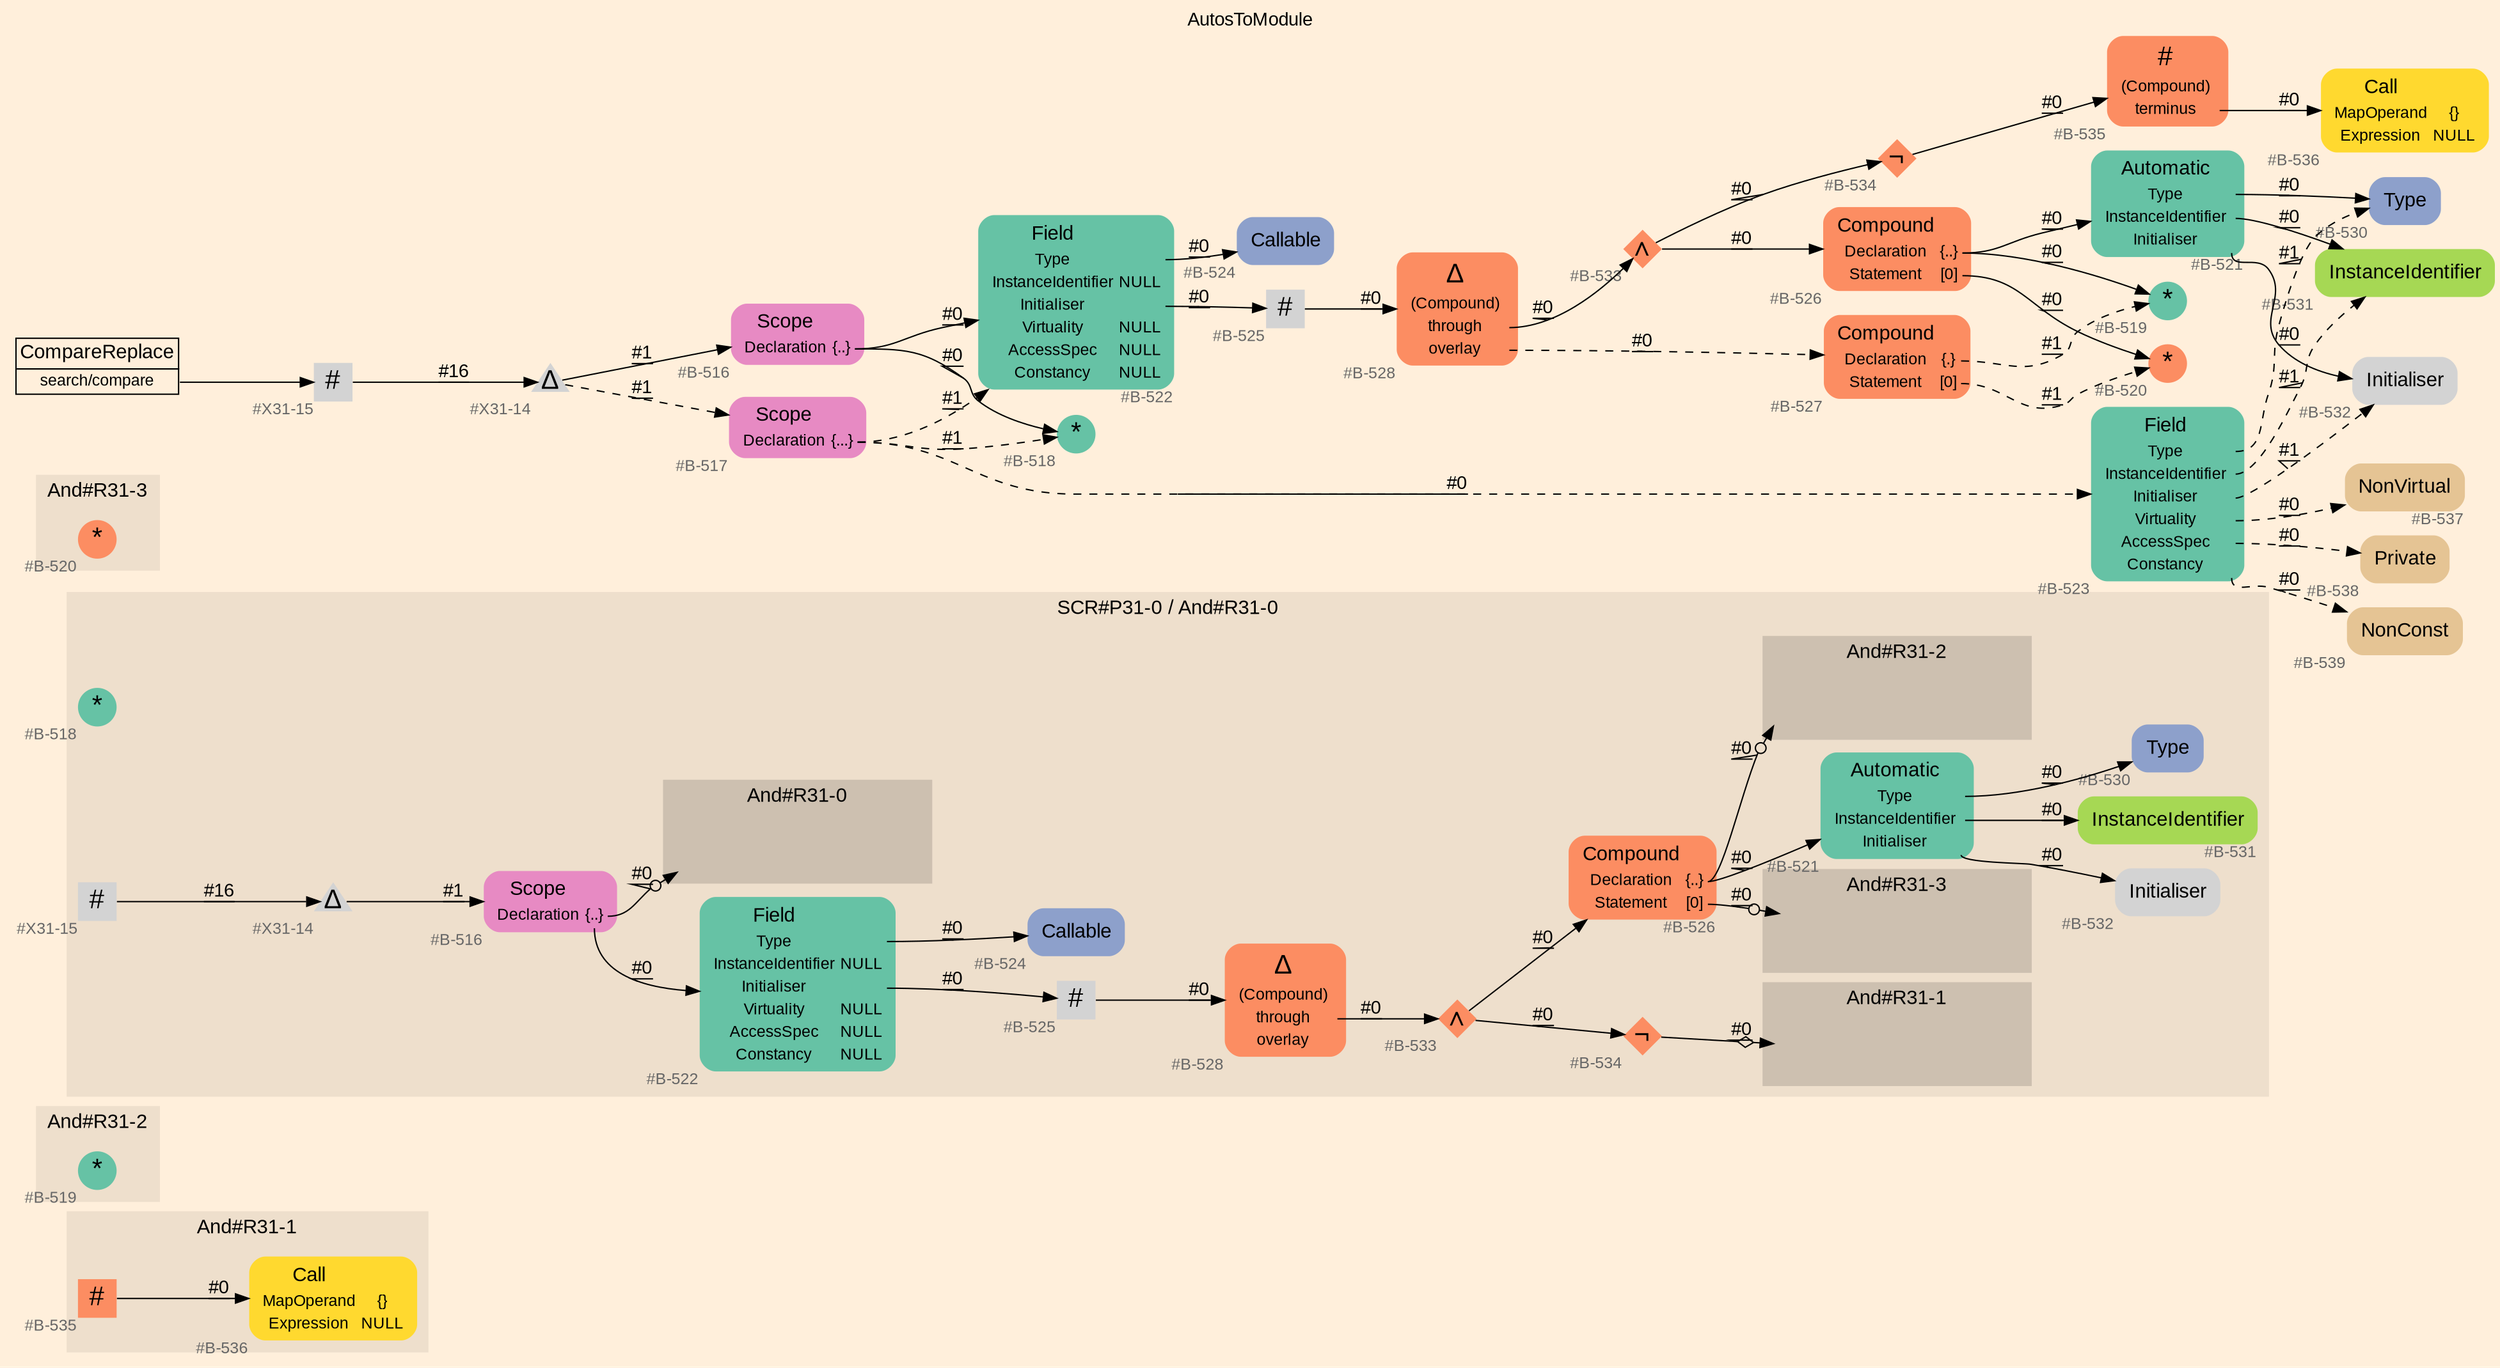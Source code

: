 digraph "AutosToModule" {
label = "AutosToModule"
labelloc = t
graph [
    rankdir = "LR"
    ranksep = 0.3
    bgcolor = antiquewhite1
    color = black
    fontcolor = black
    fontname = "Arial"
];
node [
    fontname = "Arial"
];
edge [
    fontname = "Arial"
];

// -------------------- figure And#R31-1 --------------------
// -------- region And#R31-1 ----------
subgraph "clusterAnd#R31-1" {
    label = "And#R31-1"
    style = "filled"
    color = antiquewhite2
    fontsize = "15"
    // -------- block And#R31-1/#B-536 ----------
    "And#R31-1/#B-536" [
        fillcolor = "/set28/6"
        xlabel = "#B-536"
        fontsize = "12"
        fontcolor = grey40
        shape = "plaintext"
        label = <<TABLE BORDER="0" CELLBORDER="0" CELLSPACING="0">
         <TR><TD><FONT COLOR="black" POINT-SIZE="15">Call</FONT></TD></TR>
         <TR><TD><FONT COLOR="black" POINT-SIZE="12">MapOperand</FONT></TD><TD PORT="port0"><FONT COLOR="black" POINT-SIZE="12">{}</FONT></TD></TR>
         <TR><TD><FONT COLOR="black" POINT-SIZE="12">Expression</FONT></TD><TD PORT="port1"><FONT COLOR="black" POINT-SIZE="12">NULL</FONT></TD></TR>
        </TABLE>>
        style = "rounded,filled"
    ];
    
    // -------- block And#R31-1/#B-535 ----------
    "And#R31-1/#B-535" [
        fillcolor = "/set28/2"
        xlabel = "#B-535"
        fontsize = "12"
        fontcolor = grey40
        shape = "square"
        label = <<FONT COLOR="black" POINT-SIZE="20">#</FONT>>
        style = "filled"
        penwidth = 0.0
        fixedsize = true
        width = 0.4
        height = 0.4
    ];
    
}

"And#R31-1/#B-535" -> "And#R31-1/#B-536" [
    label = "#0"
    decorate = true
    color = black
    fontcolor = black
];


// -------------------- figure And#R31-2 --------------------
// -------- region And#R31-2 ----------
subgraph "clusterAnd#R31-2" {
    label = "And#R31-2"
    style = "filled"
    color = antiquewhite2
    fontsize = "15"
    // -------- block And#R31-2/#B-519 ----------
    "And#R31-2/#B-519" [
        fillcolor = "/set28/1"
        xlabel = "#B-519"
        fontsize = "12"
        fontcolor = grey40
        shape = "circle"
        label = <<FONT COLOR="black" POINT-SIZE="20">*</FONT>>
        style = "filled"
        penwidth = 0.0
        fixedsize = true
        width = 0.4
        height = 0.4
    ];
    
}


// -------------------- figure And#R31-0 --------------------
// -------- region And#R31-0 ----------
subgraph "clusterAnd#R31-0" {
    label = "And#R31-0"
    style = "filled"
    color = antiquewhite2
    fontsize = "15"
    // -------- block And#R31-0/#B-518 ----------
    "And#R31-0/#B-518" [
        fillcolor = "/set28/1"
        xlabel = "#B-518"
        fontsize = "12"
        fontcolor = grey40
        shape = "circle"
        label = <<FONT COLOR="black" POINT-SIZE="20">*</FONT>>
        style = "filled"
        penwidth = 0.0
        fixedsize = true
        width = 0.4
        height = 0.4
    ];
    
}


// -------------------- figure And#R31-3 --------------------
// -------- region And#R31-3 ----------
subgraph "clusterAnd#R31-3" {
    label = "And#R31-3"
    style = "filled"
    color = antiquewhite2
    fontsize = "15"
    // -------- block And#R31-3/#B-520 ----------
    "And#R31-3/#B-520" [
        fillcolor = "/set28/2"
        xlabel = "#B-520"
        fontsize = "12"
        fontcolor = grey40
        shape = "circle"
        label = <<FONT COLOR="black" POINT-SIZE="20">*</FONT>>
        style = "filled"
        penwidth = 0.0
        fixedsize = true
        width = 0.4
        height = 0.4
    ];
    
}


// -------------------- figure And#R31-0 --------------------
// -------- region And#R31-0 ----------
subgraph "clusterAnd#R31-0" {
    label = "SCR#P31-0 / And#R31-0"
    style = "filled"
    color = antiquewhite2
    fontsize = "15"
    // -------- block And#R31-0/#B-531 ----------
    "And#R31-0/#B-531" [
        fillcolor = "/set28/5"
        xlabel = "#B-531"
        fontsize = "12"
        fontcolor = grey40
        shape = "plaintext"
        label = <<TABLE BORDER="0" CELLBORDER="0" CELLSPACING="0">
         <TR><TD><FONT COLOR="black" POINT-SIZE="15">InstanceIdentifier</FONT></TD></TR>
        </TABLE>>
        style = "rounded,filled"
    ];
    
    // -------- block And#R31-0/#X31-15 ----------
    "And#R31-0/#X31-15" [
        xlabel = "#X31-15"
        fontsize = "12"
        fontcolor = grey40
        shape = "square"
        label = <<FONT COLOR="black" POINT-SIZE="20">#</FONT>>
        style = "filled"
        penwidth = 0.0
        fixedsize = true
        width = 0.4
        height = 0.4
    ];
    
    // -------- block And#R31-0/#X31-14 ----------
    "And#R31-0/#X31-14" [
        xlabel = "#X31-14"
        fontsize = "12"
        fontcolor = grey40
        shape = "triangle"
        label = <<FONT COLOR="black" POINT-SIZE="20">Δ</FONT>>
        style = "filled"
        penwidth = 0.0
        fixedsize = true
        width = 0.4
        height = 0.4
    ];
    
    // -------- block And#R31-0/#B-522 ----------
    "And#R31-0/#B-522" [
        fillcolor = "/set28/1"
        xlabel = "#B-522"
        fontsize = "12"
        fontcolor = grey40
        shape = "plaintext"
        label = <<TABLE BORDER="0" CELLBORDER="0" CELLSPACING="0">
         <TR><TD><FONT COLOR="black" POINT-SIZE="15">Field</FONT></TD></TR>
         <TR><TD><FONT COLOR="black" POINT-SIZE="12">Type</FONT></TD><TD PORT="port0"></TD></TR>
         <TR><TD><FONT COLOR="black" POINT-SIZE="12">InstanceIdentifier</FONT></TD><TD PORT="port1"><FONT COLOR="black" POINT-SIZE="12">NULL</FONT></TD></TR>
         <TR><TD><FONT COLOR="black" POINT-SIZE="12">Initialiser</FONT></TD><TD PORT="port2"></TD></TR>
         <TR><TD><FONT COLOR="black" POINT-SIZE="12">Virtuality</FONT></TD><TD PORT="port3"><FONT COLOR="black" POINT-SIZE="12">NULL</FONT></TD></TR>
         <TR><TD><FONT COLOR="black" POINT-SIZE="12">AccessSpec</FONT></TD><TD PORT="port4"><FONT COLOR="black" POINT-SIZE="12">NULL</FONT></TD></TR>
         <TR><TD><FONT COLOR="black" POINT-SIZE="12">Constancy</FONT></TD><TD PORT="port5"><FONT COLOR="black" POINT-SIZE="12">NULL</FONT></TD></TR>
        </TABLE>>
        style = "rounded,filled"
    ];
    
    // -------- block And#R31-0/#B-521 ----------
    "And#R31-0/#B-521" [
        fillcolor = "/set28/1"
        xlabel = "#B-521"
        fontsize = "12"
        fontcolor = grey40
        shape = "plaintext"
        label = <<TABLE BORDER="0" CELLBORDER="0" CELLSPACING="0">
         <TR><TD><FONT COLOR="black" POINT-SIZE="15">Automatic</FONT></TD></TR>
         <TR><TD><FONT COLOR="black" POINT-SIZE="12">Type</FONT></TD><TD PORT="port0"></TD></TR>
         <TR><TD><FONT COLOR="black" POINT-SIZE="12">InstanceIdentifier</FONT></TD><TD PORT="port1"></TD></TR>
         <TR><TD><FONT COLOR="black" POINT-SIZE="12">Initialiser</FONT></TD><TD PORT="port2"></TD></TR>
        </TABLE>>
        style = "rounded,filled"
    ];
    
    // -------- block And#R31-0/#B-525 ----------
    "And#R31-0/#B-525" [
        xlabel = "#B-525"
        fontsize = "12"
        fontcolor = grey40
        shape = "square"
        label = <<FONT COLOR="black" POINT-SIZE="20">#</FONT>>
        style = "filled"
        penwidth = 0.0
        fixedsize = true
        width = 0.4
        height = 0.4
    ];
    
    // -------- block And#R31-0/#B-534 ----------
    "And#R31-0/#B-534" [
        fillcolor = "/set28/2"
        xlabel = "#B-534"
        fontsize = "12"
        fontcolor = grey40
        shape = "diamond"
        label = <<FONT COLOR="black" POINT-SIZE="20">¬</FONT>>
        style = "filled"
        penwidth = 0.0
        fixedsize = true
        width = 0.4
        height = 0.4
    ];
    
    // -------- block And#R31-0/#B-526 ----------
    "And#R31-0/#B-526" [
        fillcolor = "/set28/2"
        xlabel = "#B-526"
        fontsize = "12"
        fontcolor = grey40
        shape = "plaintext"
        label = <<TABLE BORDER="0" CELLBORDER="0" CELLSPACING="0">
         <TR><TD><FONT COLOR="black" POINT-SIZE="15">Compound</FONT></TD></TR>
         <TR><TD><FONT COLOR="black" POINT-SIZE="12">Declaration</FONT></TD><TD PORT="port0"><FONT COLOR="black" POINT-SIZE="12">{..}</FONT></TD></TR>
         <TR><TD><FONT COLOR="black" POINT-SIZE="12">Statement</FONT></TD><TD PORT="port1"><FONT COLOR="black" POINT-SIZE="12">[0]</FONT></TD></TR>
        </TABLE>>
        style = "rounded,filled"
    ];
    
    // -------- block And#R31-0/#B-530 ----------
    "And#R31-0/#B-530" [
        fillcolor = "/set28/3"
        xlabel = "#B-530"
        fontsize = "12"
        fontcolor = grey40
        shape = "plaintext"
        label = <<TABLE BORDER="0" CELLBORDER="0" CELLSPACING="0">
         <TR><TD><FONT COLOR="black" POINT-SIZE="15">Type</FONT></TD></TR>
        </TABLE>>
        style = "rounded,filled"
    ];
    
    // -------- block And#R31-0/#B-533 ----------
    "And#R31-0/#B-533" [
        fillcolor = "/set28/2"
        xlabel = "#B-533"
        fontsize = "12"
        fontcolor = grey40
        shape = "diamond"
        label = <<FONT COLOR="black" POINT-SIZE="20">∧</FONT>>
        style = "filled"
        penwidth = 0.0
        fixedsize = true
        width = 0.4
        height = 0.4
    ];
    
    // -------- block And#R31-0/#B-516 ----------
    "And#R31-0/#B-516" [
        fillcolor = "/set28/4"
        xlabel = "#B-516"
        fontsize = "12"
        fontcolor = grey40
        shape = "plaintext"
        label = <<TABLE BORDER="0" CELLBORDER="0" CELLSPACING="0">
         <TR><TD><FONT COLOR="black" POINT-SIZE="15">Scope</FONT></TD></TR>
         <TR><TD><FONT COLOR="black" POINT-SIZE="12">Declaration</FONT></TD><TD PORT="port0"><FONT COLOR="black" POINT-SIZE="12">{..}</FONT></TD></TR>
        </TABLE>>
        style = "rounded,filled"
    ];
    
    // -------- block And#R31-0/#B-528 ----------
    "And#R31-0/#B-528" [
        fillcolor = "/set28/2"
        xlabel = "#B-528"
        fontsize = "12"
        fontcolor = grey40
        shape = "plaintext"
        label = <<TABLE BORDER="0" CELLBORDER="0" CELLSPACING="0">
         <TR><TD><FONT COLOR="black" POINT-SIZE="20">Δ</FONT></TD></TR>
         <TR><TD><FONT COLOR="black" POINT-SIZE="12">(Compound)</FONT></TD><TD PORT="port0"></TD></TR>
         <TR><TD><FONT COLOR="black" POINT-SIZE="12">through</FONT></TD><TD PORT="port1"></TD></TR>
         <TR><TD><FONT COLOR="black" POINT-SIZE="12">overlay</FONT></TD><TD PORT="port2"></TD></TR>
        </TABLE>>
        style = "rounded,filled"
    ];
    
    // -------- block And#R31-0/#B-524 ----------
    "And#R31-0/#B-524" [
        fillcolor = "/set28/3"
        xlabel = "#B-524"
        fontsize = "12"
        fontcolor = grey40
        shape = "plaintext"
        label = <<TABLE BORDER="0" CELLBORDER="0" CELLSPACING="0">
         <TR><TD><FONT COLOR="black" POINT-SIZE="15">Callable</FONT></TD></TR>
        </TABLE>>
        style = "rounded,filled"
    ];
    
    // -------- block And#R31-0/#B-532 ----------
    "And#R31-0/#B-532" [
        xlabel = "#B-532"
        fontsize = "12"
        fontcolor = grey40
        shape = "plaintext"
        label = <<TABLE BORDER="0" CELLBORDER="0" CELLSPACING="0">
         <TR><TD><FONT COLOR="black" POINT-SIZE="15">Initialiser</FONT></TD></TR>
        </TABLE>>
        style = "rounded,filled"
    ];
    
    // -------- region And#R31-0/And#R31-0 ----------
    subgraph "clusterAnd#R31-0/And#R31-0" {
        label = "And#R31-0"
        style = "filled"
        color = antiquewhite3
        fontsize = "15"
        // -------- block And#R31-0/And#R31-0/#B-518 ----------
        "And#R31-0/And#R31-0/#B-518" [
            fillcolor = "/set28/1"
            xlabel = "#B-518"
            fontsize = "12"
            fontcolor = grey40
            shape = "none"
            style = "invisible"
        ];
        
    }
    
    // -------- region And#R31-0/And#R31-1 ----------
    subgraph "clusterAnd#R31-0/And#R31-1" {
        label = "And#R31-1"
        style = "filled"
        color = antiquewhite3
        fontsize = "15"
        // -------- block And#R31-0/And#R31-1/#B-535 ----------
        "And#R31-0/And#R31-1/#B-535" [
            fillcolor = "/set28/2"
            xlabel = "#B-535"
            fontsize = "12"
            fontcolor = grey40
            shape = "none"
            style = "invisible"
        ];
        
    }
    
    // -------- region And#R31-0/And#R31-2 ----------
    subgraph "clusterAnd#R31-0/And#R31-2" {
        label = "And#R31-2"
        style = "filled"
        color = antiquewhite3
        fontsize = "15"
        // -------- block And#R31-0/And#R31-2/#B-519 ----------
        "And#R31-0/And#R31-2/#B-519" [
            fillcolor = "/set28/1"
            xlabel = "#B-519"
            fontsize = "12"
            fontcolor = grey40
            shape = "none"
            style = "invisible"
        ];
        
    }
    
    // -------- region And#R31-0/And#R31-3 ----------
    subgraph "clusterAnd#R31-0/And#R31-3" {
        label = "And#R31-3"
        style = "filled"
        color = antiquewhite3
        fontsize = "15"
        // -------- block And#R31-0/And#R31-3/#B-520 ----------
        "And#R31-0/And#R31-3/#B-520" [
            fillcolor = "/set28/2"
            xlabel = "#B-520"
            fontsize = "12"
            fontcolor = grey40
            shape = "none"
            style = "invisible"
        ];
        
    }
    
}

"And#R31-0/#X31-15" -> "And#R31-0/#X31-14" [
    label = "#16"
    decorate = true
    color = black
    fontcolor = black
];

"And#R31-0/#X31-14" -> "And#R31-0/#B-516" [
    label = "#1"
    decorate = true
    color = black
    fontcolor = black
];

"And#R31-0/#B-522":port0 -> "And#R31-0/#B-524" [
    label = "#0"
    decorate = true
    color = black
    fontcolor = black
];

"And#R31-0/#B-522":port2 -> "And#R31-0/#B-525" [
    label = "#0"
    decorate = true
    color = black
    fontcolor = black
];

"And#R31-0/#B-521":port0 -> "And#R31-0/#B-530" [
    label = "#0"
    decorate = true
    color = black
    fontcolor = black
];

"And#R31-0/#B-521":port1 -> "And#R31-0/#B-531" [
    label = "#0"
    decorate = true
    color = black
    fontcolor = black
];

"And#R31-0/#B-521":port2 -> "And#R31-0/#B-532" [
    label = "#0"
    decorate = true
    color = black
    fontcolor = black
];

"And#R31-0/#B-525" -> "And#R31-0/#B-528" [
    label = "#0"
    decorate = true
    color = black
    fontcolor = black
];

"And#R31-0/#B-534" -> "And#R31-0/And#R31-1/#B-535" [
    arrowhead="normalnoneodiamond"
    label = "#0"
    decorate = true
    color = black
    fontcolor = black
];

"And#R31-0/#B-526":port0 -> "And#R31-0/And#R31-2/#B-519" [
    arrowhead="normalnoneodot"
    label = "#0"
    decorate = true
    color = black
    fontcolor = black
];

"And#R31-0/#B-526":port0 -> "And#R31-0/#B-521" [
    label = "#0"
    decorate = true
    color = black
    fontcolor = black
];

"And#R31-0/#B-526":port1 -> "And#R31-0/And#R31-3/#B-520" [
    arrowhead="normalnoneodot"
    label = "#0"
    decorate = true
    color = black
    fontcolor = black
];

"And#R31-0/#B-533" -> "And#R31-0/#B-534" [
    label = "#0"
    decorate = true
    color = black
    fontcolor = black
];

"And#R31-0/#B-533" -> "And#R31-0/#B-526" [
    label = "#0"
    decorate = true
    color = black
    fontcolor = black
];

"And#R31-0/#B-516":port0 -> "And#R31-0/And#R31-0/#B-518" [
    arrowhead="normalnoneodot"
    label = "#0"
    decorate = true
    color = black
    fontcolor = black
];

"And#R31-0/#B-516":port0 -> "And#R31-0/#B-522" [
    label = "#0"
    decorate = true
    color = black
    fontcolor = black
];

"And#R31-0/#B-528":port1 -> "And#R31-0/#B-533" [
    label = "#0"
    decorate = true
    color = black
    fontcolor = black
];


// -------------------- transformation figure --------------------
// -------- block CR#X31-16 ----------
"CR#X31-16" [
    fillcolor = antiquewhite1
    fontsize = "12"
    fontcolor = grey40
    shape = "plaintext"
    label = <<TABLE BORDER="0" CELLBORDER="1" CELLSPACING="0">
     <TR><TD><FONT COLOR="black" POINT-SIZE="15">CompareReplace</FONT></TD></TR>
     <TR><TD PORT="port0"><FONT COLOR="black" POINT-SIZE="12">search/compare</FONT></TD></TR>
    </TABLE>>
    style = "filled"
    color = black
];

// -------- block #X31-15 ----------
"#X31-15" [
    xlabel = "#X31-15"
    fontsize = "12"
    fontcolor = grey40
    shape = "square"
    label = <<FONT COLOR="black" POINT-SIZE="20">#</FONT>>
    style = "filled"
    penwidth = 0.0
    fixedsize = true
    width = 0.4
    height = 0.4
];

// -------- block #X31-14 ----------
"#X31-14" [
    xlabel = "#X31-14"
    fontsize = "12"
    fontcolor = grey40
    shape = "triangle"
    label = <<FONT COLOR="black" POINT-SIZE="20">Δ</FONT>>
    style = "filled"
    penwidth = 0.0
    fixedsize = true
    width = 0.4
    height = 0.4
];

// -------- block #B-516 ----------
"#B-516" [
    fillcolor = "/set28/4"
    xlabel = "#B-516"
    fontsize = "12"
    fontcolor = grey40
    shape = "plaintext"
    label = <<TABLE BORDER="0" CELLBORDER="0" CELLSPACING="0">
     <TR><TD><FONT COLOR="black" POINT-SIZE="15">Scope</FONT></TD></TR>
     <TR><TD><FONT COLOR="black" POINT-SIZE="12">Declaration</FONT></TD><TD PORT="port0"><FONT COLOR="black" POINT-SIZE="12">{..}</FONT></TD></TR>
    </TABLE>>
    style = "rounded,filled"
];

// -------- block #B-518 ----------
"#B-518" [
    fillcolor = "/set28/1"
    xlabel = "#B-518"
    fontsize = "12"
    fontcolor = grey40
    shape = "circle"
    label = <<FONT COLOR="black" POINT-SIZE="20">*</FONT>>
    style = "filled"
    penwidth = 0.0
    fixedsize = true
    width = 0.4
    height = 0.4
];

// -------- block #B-522 ----------
"#B-522" [
    fillcolor = "/set28/1"
    xlabel = "#B-522"
    fontsize = "12"
    fontcolor = grey40
    shape = "plaintext"
    label = <<TABLE BORDER="0" CELLBORDER="0" CELLSPACING="0">
     <TR><TD><FONT COLOR="black" POINT-SIZE="15">Field</FONT></TD></TR>
     <TR><TD><FONT COLOR="black" POINT-SIZE="12">Type</FONT></TD><TD PORT="port0"></TD></TR>
     <TR><TD><FONT COLOR="black" POINT-SIZE="12">InstanceIdentifier</FONT></TD><TD PORT="port1"><FONT COLOR="black" POINT-SIZE="12">NULL</FONT></TD></TR>
     <TR><TD><FONT COLOR="black" POINT-SIZE="12">Initialiser</FONT></TD><TD PORT="port2"></TD></TR>
     <TR><TD><FONT COLOR="black" POINT-SIZE="12">Virtuality</FONT></TD><TD PORT="port3"><FONT COLOR="black" POINT-SIZE="12">NULL</FONT></TD></TR>
     <TR><TD><FONT COLOR="black" POINT-SIZE="12">AccessSpec</FONT></TD><TD PORT="port4"><FONT COLOR="black" POINT-SIZE="12">NULL</FONT></TD></TR>
     <TR><TD><FONT COLOR="black" POINT-SIZE="12">Constancy</FONT></TD><TD PORT="port5"><FONT COLOR="black" POINT-SIZE="12">NULL</FONT></TD></TR>
    </TABLE>>
    style = "rounded,filled"
];

// -------- block #B-524 ----------
"#B-524" [
    fillcolor = "/set28/3"
    xlabel = "#B-524"
    fontsize = "12"
    fontcolor = grey40
    shape = "plaintext"
    label = <<TABLE BORDER="0" CELLBORDER="0" CELLSPACING="0">
     <TR><TD><FONT COLOR="black" POINT-SIZE="15">Callable</FONT></TD></TR>
    </TABLE>>
    style = "rounded,filled"
];

// -------- block #B-525 ----------
"#B-525" [
    xlabel = "#B-525"
    fontsize = "12"
    fontcolor = grey40
    shape = "square"
    label = <<FONT COLOR="black" POINT-SIZE="20">#</FONT>>
    style = "filled"
    penwidth = 0.0
    fixedsize = true
    width = 0.4
    height = 0.4
];

// -------- block #B-528 ----------
"#B-528" [
    fillcolor = "/set28/2"
    xlabel = "#B-528"
    fontsize = "12"
    fontcolor = grey40
    shape = "plaintext"
    label = <<TABLE BORDER="0" CELLBORDER="0" CELLSPACING="0">
     <TR><TD><FONT COLOR="black" POINT-SIZE="20">Δ</FONT></TD></TR>
     <TR><TD><FONT COLOR="black" POINT-SIZE="12">(Compound)</FONT></TD><TD PORT="port0"></TD></TR>
     <TR><TD><FONT COLOR="black" POINT-SIZE="12">through</FONT></TD><TD PORT="port1"></TD></TR>
     <TR><TD><FONT COLOR="black" POINT-SIZE="12">overlay</FONT></TD><TD PORT="port2"></TD></TR>
    </TABLE>>
    style = "rounded,filled"
];

// -------- block #B-533 ----------
"#B-533" [
    fillcolor = "/set28/2"
    xlabel = "#B-533"
    fontsize = "12"
    fontcolor = grey40
    shape = "diamond"
    label = <<FONT COLOR="black" POINT-SIZE="20">∧</FONT>>
    style = "filled"
    penwidth = 0.0
    fixedsize = true
    width = 0.4
    height = 0.4
];

// -------- block #B-534 ----------
"#B-534" [
    fillcolor = "/set28/2"
    xlabel = "#B-534"
    fontsize = "12"
    fontcolor = grey40
    shape = "diamond"
    label = <<FONT COLOR="black" POINT-SIZE="20">¬</FONT>>
    style = "filled"
    penwidth = 0.0
    fixedsize = true
    width = 0.4
    height = 0.4
];

// -------- block #B-535 ----------
"#B-535" [
    fillcolor = "/set28/2"
    xlabel = "#B-535"
    fontsize = "12"
    fontcolor = grey40
    shape = "plaintext"
    label = <<TABLE BORDER="0" CELLBORDER="0" CELLSPACING="0">
     <TR><TD><FONT COLOR="black" POINT-SIZE="20">#</FONT></TD></TR>
     <TR><TD><FONT COLOR="black" POINT-SIZE="12">(Compound)</FONT></TD><TD PORT="port0"></TD></TR>
     <TR><TD><FONT COLOR="black" POINT-SIZE="12">terminus</FONT></TD><TD PORT="port1"></TD></TR>
    </TABLE>>
    style = "rounded,filled"
];

// -------- block #B-536 ----------
"#B-536" [
    fillcolor = "/set28/6"
    xlabel = "#B-536"
    fontsize = "12"
    fontcolor = grey40
    shape = "plaintext"
    label = <<TABLE BORDER="0" CELLBORDER="0" CELLSPACING="0">
     <TR><TD><FONT COLOR="black" POINT-SIZE="15">Call</FONT></TD></TR>
     <TR><TD><FONT COLOR="black" POINT-SIZE="12">MapOperand</FONT></TD><TD PORT="port0"><FONT COLOR="black" POINT-SIZE="12">{}</FONT></TD></TR>
     <TR><TD><FONT COLOR="black" POINT-SIZE="12">Expression</FONT></TD><TD PORT="port1"><FONT COLOR="black" POINT-SIZE="12">NULL</FONT></TD></TR>
    </TABLE>>
    style = "rounded,filled"
];

// -------- block #B-526 ----------
"#B-526" [
    fillcolor = "/set28/2"
    xlabel = "#B-526"
    fontsize = "12"
    fontcolor = grey40
    shape = "plaintext"
    label = <<TABLE BORDER="0" CELLBORDER="0" CELLSPACING="0">
     <TR><TD><FONT COLOR="black" POINT-SIZE="15">Compound</FONT></TD></TR>
     <TR><TD><FONT COLOR="black" POINT-SIZE="12">Declaration</FONT></TD><TD PORT="port0"><FONT COLOR="black" POINT-SIZE="12">{..}</FONT></TD></TR>
     <TR><TD><FONT COLOR="black" POINT-SIZE="12">Statement</FONT></TD><TD PORT="port1"><FONT COLOR="black" POINT-SIZE="12">[0]</FONT></TD></TR>
    </TABLE>>
    style = "rounded,filled"
];

// -------- block #B-519 ----------
"#B-519" [
    fillcolor = "/set28/1"
    xlabel = "#B-519"
    fontsize = "12"
    fontcolor = grey40
    shape = "circle"
    label = <<FONT COLOR="black" POINT-SIZE="20">*</FONT>>
    style = "filled"
    penwidth = 0.0
    fixedsize = true
    width = 0.4
    height = 0.4
];

// -------- block #B-521 ----------
"#B-521" [
    fillcolor = "/set28/1"
    xlabel = "#B-521"
    fontsize = "12"
    fontcolor = grey40
    shape = "plaintext"
    label = <<TABLE BORDER="0" CELLBORDER="0" CELLSPACING="0">
     <TR><TD><FONT COLOR="black" POINT-SIZE="15">Automatic</FONT></TD></TR>
     <TR><TD><FONT COLOR="black" POINT-SIZE="12">Type</FONT></TD><TD PORT="port0"></TD></TR>
     <TR><TD><FONT COLOR="black" POINT-SIZE="12">InstanceIdentifier</FONT></TD><TD PORT="port1"></TD></TR>
     <TR><TD><FONT COLOR="black" POINT-SIZE="12">Initialiser</FONT></TD><TD PORT="port2"></TD></TR>
    </TABLE>>
    style = "rounded,filled"
];

// -------- block #B-530 ----------
"#B-530" [
    fillcolor = "/set28/3"
    xlabel = "#B-530"
    fontsize = "12"
    fontcolor = grey40
    shape = "plaintext"
    label = <<TABLE BORDER="0" CELLBORDER="0" CELLSPACING="0">
     <TR><TD><FONT COLOR="black" POINT-SIZE="15">Type</FONT></TD></TR>
    </TABLE>>
    style = "rounded,filled"
];

// -------- block #B-531 ----------
"#B-531" [
    fillcolor = "/set28/5"
    xlabel = "#B-531"
    fontsize = "12"
    fontcolor = grey40
    shape = "plaintext"
    label = <<TABLE BORDER="0" CELLBORDER="0" CELLSPACING="0">
     <TR><TD><FONT COLOR="black" POINT-SIZE="15">InstanceIdentifier</FONT></TD></TR>
    </TABLE>>
    style = "rounded,filled"
];

// -------- block #B-532 ----------
"#B-532" [
    xlabel = "#B-532"
    fontsize = "12"
    fontcolor = grey40
    shape = "plaintext"
    label = <<TABLE BORDER="0" CELLBORDER="0" CELLSPACING="0">
     <TR><TD><FONT COLOR="black" POINT-SIZE="15">Initialiser</FONT></TD></TR>
    </TABLE>>
    style = "rounded,filled"
];

// -------- block #B-520 ----------
"#B-520" [
    fillcolor = "/set28/2"
    xlabel = "#B-520"
    fontsize = "12"
    fontcolor = grey40
    shape = "circle"
    label = <<FONT COLOR="black" POINT-SIZE="20">*</FONT>>
    style = "filled"
    penwidth = 0.0
    fixedsize = true
    width = 0.4
    height = 0.4
];

// -------- block #B-527 ----------
"#B-527" [
    fillcolor = "/set28/2"
    xlabel = "#B-527"
    fontsize = "12"
    fontcolor = grey40
    shape = "plaintext"
    label = <<TABLE BORDER="0" CELLBORDER="0" CELLSPACING="0">
     <TR><TD><FONT COLOR="black" POINT-SIZE="15">Compound</FONT></TD></TR>
     <TR><TD><FONT COLOR="black" POINT-SIZE="12">Declaration</FONT></TD><TD PORT="port0"><FONT COLOR="black" POINT-SIZE="12">{.}</FONT></TD></TR>
     <TR><TD><FONT COLOR="black" POINT-SIZE="12">Statement</FONT></TD><TD PORT="port1"><FONT COLOR="black" POINT-SIZE="12">[0]</FONT></TD></TR>
    </TABLE>>
    style = "rounded,filled"
];

// -------- block #B-517 ----------
"#B-517" [
    fillcolor = "/set28/4"
    xlabel = "#B-517"
    fontsize = "12"
    fontcolor = grey40
    shape = "plaintext"
    label = <<TABLE BORDER="0" CELLBORDER="0" CELLSPACING="0">
     <TR><TD><FONT COLOR="black" POINT-SIZE="15">Scope</FONT></TD></TR>
     <TR><TD><FONT COLOR="black" POINT-SIZE="12">Declaration</FONT></TD><TD PORT="port0"><FONT COLOR="black" POINT-SIZE="12">{...}</FONT></TD></TR>
    </TABLE>>
    style = "rounded,filled"
];

// -------- block #B-523 ----------
"#B-523" [
    fillcolor = "/set28/1"
    xlabel = "#B-523"
    fontsize = "12"
    fontcolor = grey40
    shape = "plaintext"
    label = <<TABLE BORDER="0" CELLBORDER="0" CELLSPACING="0">
     <TR><TD><FONT COLOR="black" POINT-SIZE="15">Field</FONT></TD></TR>
     <TR><TD><FONT COLOR="black" POINT-SIZE="12">Type</FONT></TD><TD PORT="port0"></TD></TR>
     <TR><TD><FONT COLOR="black" POINT-SIZE="12">InstanceIdentifier</FONT></TD><TD PORT="port1"></TD></TR>
     <TR><TD><FONT COLOR="black" POINT-SIZE="12">Initialiser</FONT></TD><TD PORT="port2"></TD></TR>
     <TR><TD><FONT COLOR="black" POINT-SIZE="12">Virtuality</FONT></TD><TD PORT="port3"></TD></TR>
     <TR><TD><FONT COLOR="black" POINT-SIZE="12">AccessSpec</FONT></TD><TD PORT="port4"></TD></TR>
     <TR><TD><FONT COLOR="black" POINT-SIZE="12">Constancy</FONT></TD><TD PORT="port5"></TD></TR>
    </TABLE>>
    style = "rounded,filled"
];

// -------- block #B-537 ----------
"#B-537" [
    fillcolor = "/set28/7"
    xlabel = "#B-537"
    fontsize = "12"
    fontcolor = grey40
    shape = "plaintext"
    label = <<TABLE BORDER="0" CELLBORDER="0" CELLSPACING="0">
     <TR><TD><FONT COLOR="black" POINT-SIZE="15">NonVirtual</FONT></TD></TR>
    </TABLE>>
    style = "rounded,filled"
];

// -------- block #B-538 ----------
"#B-538" [
    fillcolor = "/set28/7"
    xlabel = "#B-538"
    fontsize = "12"
    fontcolor = grey40
    shape = "plaintext"
    label = <<TABLE BORDER="0" CELLBORDER="0" CELLSPACING="0">
     <TR><TD><FONT COLOR="black" POINT-SIZE="15">Private</FONT></TD></TR>
    </TABLE>>
    style = "rounded,filled"
];

// -------- block #B-539 ----------
"#B-539" [
    fillcolor = "/set28/7"
    xlabel = "#B-539"
    fontsize = "12"
    fontcolor = grey40
    shape = "plaintext"
    label = <<TABLE BORDER="0" CELLBORDER="0" CELLSPACING="0">
     <TR><TD><FONT COLOR="black" POINT-SIZE="15">NonConst</FONT></TD></TR>
    </TABLE>>
    style = "rounded,filled"
];

"CR#X31-16":port0 -> "#X31-15" [
    label = ""
    decorate = true
    color = black
    fontcolor = black
];

"#X31-15" -> "#X31-14" [
    label = "#16"
    decorate = true
    color = black
    fontcolor = black
];

"#X31-14" -> "#B-516" [
    label = "#1"
    decorate = true
    color = black
    fontcolor = black
];

"#X31-14" -> "#B-517" [
    style="dashed"
    label = "#1"
    decorate = true
    color = black
    fontcolor = black
];

"#B-516":port0 -> "#B-518" [
    label = "#0"
    decorate = true
    color = black
    fontcolor = black
];

"#B-516":port0 -> "#B-522" [
    label = "#0"
    decorate = true
    color = black
    fontcolor = black
];

"#B-522":port0 -> "#B-524" [
    label = "#0"
    decorate = true
    color = black
    fontcolor = black
];

"#B-522":port2 -> "#B-525" [
    label = "#0"
    decorate = true
    color = black
    fontcolor = black
];

"#B-525" -> "#B-528" [
    label = "#0"
    decorate = true
    color = black
    fontcolor = black
];

"#B-528":port1 -> "#B-533" [
    label = "#0"
    decorate = true
    color = black
    fontcolor = black
];

"#B-528":port2 -> "#B-527" [
    style="dashed"
    label = "#0"
    decorate = true
    color = black
    fontcolor = black
];

"#B-533" -> "#B-534" [
    label = "#0"
    decorate = true
    color = black
    fontcolor = black
];

"#B-533" -> "#B-526" [
    label = "#0"
    decorate = true
    color = black
    fontcolor = black
];

"#B-534" -> "#B-535" [
    label = "#0"
    decorate = true
    color = black
    fontcolor = black
];

"#B-535":port1 -> "#B-536" [
    label = "#0"
    decorate = true
    color = black
    fontcolor = black
];

"#B-526":port0 -> "#B-519" [
    label = "#0"
    decorate = true
    color = black
    fontcolor = black
];

"#B-526":port0 -> "#B-521" [
    label = "#0"
    decorate = true
    color = black
    fontcolor = black
];

"#B-526":port1 -> "#B-520" [
    label = "#0"
    decorate = true
    color = black
    fontcolor = black
];

"#B-521":port0 -> "#B-530" [
    label = "#0"
    decorate = true
    color = black
    fontcolor = black
];

"#B-521":port1 -> "#B-531" [
    label = "#0"
    decorate = true
    color = black
    fontcolor = black
];

"#B-521":port2 -> "#B-532" [
    label = "#0"
    decorate = true
    color = black
    fontcolor = black
];

"#B-527":port0 -> "#B-519" [
    style="dashed"
    label = "#1"
    decorate = true
    color = black
    fontcolor = black
];

"#B-527":port1 -> "#B-520" [
    style="dashed"
    label = "#1"
    decorate = true
    color = black
    fontcolor = black
];

"#B-517":port0 -> "#B-518" [
    style="dashed"
    label = "#1"
    decorate = true
    color = black
    fontcolor = black
];

"#B-517":port0 -> "#B-522" [
    style="dashed"
    label = "#1"
    decorate = true
    color = black
    fontcolor = black
];

"#B-517":port0 -> "#B-523" [
    style="dashed"
    label = "#0"
    decorate = true
    color = black
    fontcolor = black
];

"#B-523":port0 -> "#B-530" [
    style="dashed"
    label = "#1"
    decorate = true
    color = black
    fontcolor = black
];

"#B-523":port1 -> "#B-531" [
    style="dashed"
    label = "#1"
    decorate = true
    color = black
    fontcolor = black
];

"#B-523":port2 -> "#B-532" [
    style="dashed"
    label = "#1"
    decorate = true
    color = black
    fontcolor = black
];

"#B-523":port3 -> "#B-537" [
    style="dashed"
    label = "#0"
    decorate = true
    color = black
    fontcolor = black
];

"#B-523":port4 -> "#B-538" [
    style="dashed"
    label = "#0"
    decorate = true
    color = black
    fontcolor = black
];

"#B-523":port5 -> "#B-539" [
    style="dashed"
    label = "#0"
    decorate = true
    color = black
    fontcolor = black
];


}
